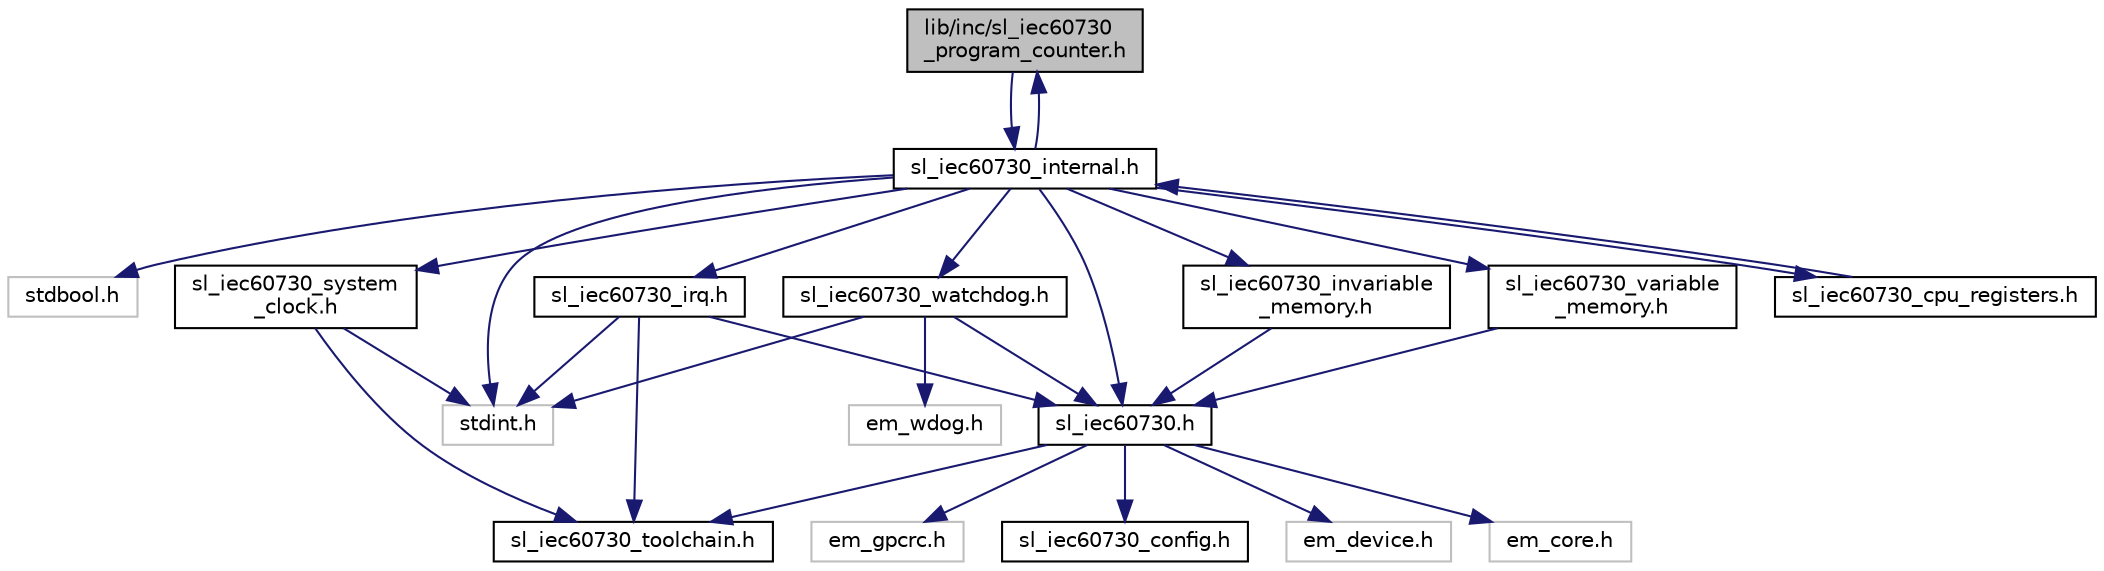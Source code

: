 digraph "lib/inc/sl_iec60730_program_counter.h"
{
 // LATEX_PDF_SIZE
  edge [fontname="Helvetica",fontsize="10",labelfontname="Helvetica",labelfontsize="10"];
  node [fontname="Helvetica",fontsize="10",shape=record];
  Node1 [label="lib/inc/sl_iec60730\l_program_counter.h",height=0.2,width=0.4,color="black", fillcolor="grey75", style="filled", fontcolor="black",tooltip="Program Counter check."];
  Node1 -> Node2 [color="midnightblue",fontsize="10",style="solid",fontname="Helvetica"];
  Node2 [label="sl_iec60730_internal.h",height=0.2,width=0.4,color="black", fillcolor="white", style="filled",URL="$sl__iec60730__internal_8h.html",tooltip="Internal definitions."];
  Node2 -> Node3 [color="midnightblue",fontsize="10",style="solid",fontname="Helvetica"];
  Node3 [label="stdbool.h",height=0.2,width=0.4,color="grey75", fillcolor="white", style="filled",tooltip=" "];
  Node2 -> Node4 [color="midnightblue",fontsize="10",style="solid",fontname="Helvetica"];
  Node4 [label="stdint.h",height=0.2,width=0.4,color="grey75", fillcolor="white", style="filled",tooltip=" "];
  Node2 -> Node5 [color="midnightblue",fontsize="10",style="solid",fontname="Helvetica"];
  Node5 [label="sl_iec60730.h",height=0.2,width=0.4,color="black", fillcolor="white", style="filled",URL="$sl__iec60730_8h.html",tooltip="Library definitions."];
  Node5 -> Node6 [color="midnightblue",fontsize="10",style="solid",fontname="Helvetica"];
  Node6 [label="sl_iec60730_config.h",height=0.2,width=0.4,color="black", fillcolor="white", style="filled",URL="$sl__iec60730__config_8h.html",tooltip="Library definitions."];
  Node5 -> Node7 [color="midnightblue",fontsize="10",style="solid",fontname="Helvetica"];
  Node7 [label="sl_iec60730_toolchain.h",height=0.2,width=0.4,color="black", fillcolor="white", style="filled",URL="$sl__iec60730__toolchain_8h.html",tooltip="Compiler abstraction."];
  Node5 -> Node8 [color="midnightblue",fontsize="10",style="solid",fontname="Helvetica"];
  Node8 [label="em_device.h",height=0.2,width=0.4,color="grey75", fillcolor="white", style="filled",tooltip=" "];
  Node5 -> Node9 [color="midnightblue",fontsize="10",style="solid",fontname="Helvetica"];
  Node9 [label="em_core.h",height=0.2,width=0.4,color="grey75", fillcolor="white", style="filled",tooltip=" "];
  Node5 -> Node10 [color="midnightblue",fontsize="10",style="solid",fontname="Helvetica"];
  Node10 [label="em_gpcrc.h",height=0.2,width=0.4,color="grey75", fillcolor="white", style="filled",tooltip=" "];
  Node2 -> Node11 [color="midnightblue",fontsize="10",style="solid",fontname="Helvetica"];
  Node11 [label="sl_iec60730_watchdog.h",height=0.2,width=0.4,color="black", fillcolor="white", style="filled",URL="$sl__iec60730__watchdog_8h.html",tooltip="Watchdog check."];
  Node11 -> Node4 [color="midnightblue",fontsize="10",style="solid",fontname="Helvetica"];
  Node11 -> Node12 [color="midnightblue",fontsize="10",style="solid",fontname="Helvetica"];
  Node12 [label="em_wdog.h",height=0.2,width=0.4,color="grey75", fillcolor="white", style="filled",tooltip=" "];
  Node11 -> Node5 [color="midnightblue",fontsize="10",style="solid",fontname="Helvetica"];
  Node2 -> Node13 [color="midnightblue",fontsize="10",style="solid",fontname="Helvetica"];
  Node13 [label="sl_iec60730_invariable\l_memory.h",height=0.2,width=0.4,color="black", fillcolor="white", style="filled",URL="$sl__iec60730__invariable__memory_8h.html",tooltip="Invariable memory check."];
  Node13 -> Node5 [color="midnightblue",fontsize="10",style="solid",fontname="Helvetica"];
  Node2 -> Node14 [color="midnightblue",fontsize="10",style="solid",fontname="Helvetica"];
  Node14 [label="sl_iec60730_variable\l_memory.h",height=0.2,width=0.4,color="black", fillcolor="white", style="filled",URL="$sl__iec60730__variable__memory_8h.html",tooltip="Variable memory check."];
  Node14 -> Node5 [color="midnightblue",fontsize="10",style="solid",fontname="Helvetica"];
  Node2 -> Node15 [color="midnightblue",fontsize="10",style="solid",fontname="Helvetica"];
  Node15 [label="sl_iec60730_cpu_registers.h",height=0.2,width=0.4,color="black", fillcolor="white", style="filled",URL="$sl__iec60730__cpu__registers_8h.html",tooltip="CPU Registers check."];
  Node15 -> Node2 [color="midnightblue",fontsize="10",style="solid",fontname="Helvetica"];
  Node2 -> Node16 [color="midnightblue",fontsize="10",style="solid",fontname="Helvetica"];
  Node16 [label="sl_iec60730_system\l_clock.h",height=0.2,width=0.4,color="black", fillcolor="white", style="filled",URL="$sl__iec60730__system__clock_8h.html",tooltip="Clock check."];
  Node16 -> Node4 [color="midnightblue",fontsize="10",style="solid",fontname="Helvetica"];
  Node16 -> Node7 [color="midnightblue",fontsize="10",style="solid",fontname="Helvetica"];
  Node2 -> Node1 [color="midnightblue",fontsize="10",style="solid",fontname="Helvetica"];
  Node2 -> Node17 [color="midnightblue",fontsize="10",style="solid",fontname="Helvetica"];
  Node17 [label="sl_iec60730_irq.h",height=0.2,width=0.4,color="black", fillcolor="white", style="filled",URL="$sl__iec60730__irq_8h.html",tooltip="Interrupt check."];
  Node17 -> Node7 [color="midnightblue",fontsize="10",style="solid",fontname="Helvetica"];
  Node17 -> Node4 [color="midnightblue",fontsize="10",style="solid",fontname="Helvetica"];
  Node17 -> Node5 [color="midnightblue",fontsize="10",style="solid",fontname="Helvetica"];
}
